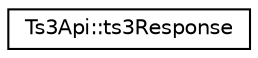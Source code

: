 digraph "Graficzna hierarchia klas"
{
  edge [fontname="Helvetica",fontsize="10",labelfontname="Helvetica",labelfontsize="10"];
  node [fontname="Helvetica",fontsize="10",shape=record];
  rankdir="LR";
  Node1 [label="Ts3Api::ts3Response",height=0.2,width=0.4,color="black", fillcolor="white", style="filled",URL="$struct_ts3_api_1_1ts3_response.html"];
}
